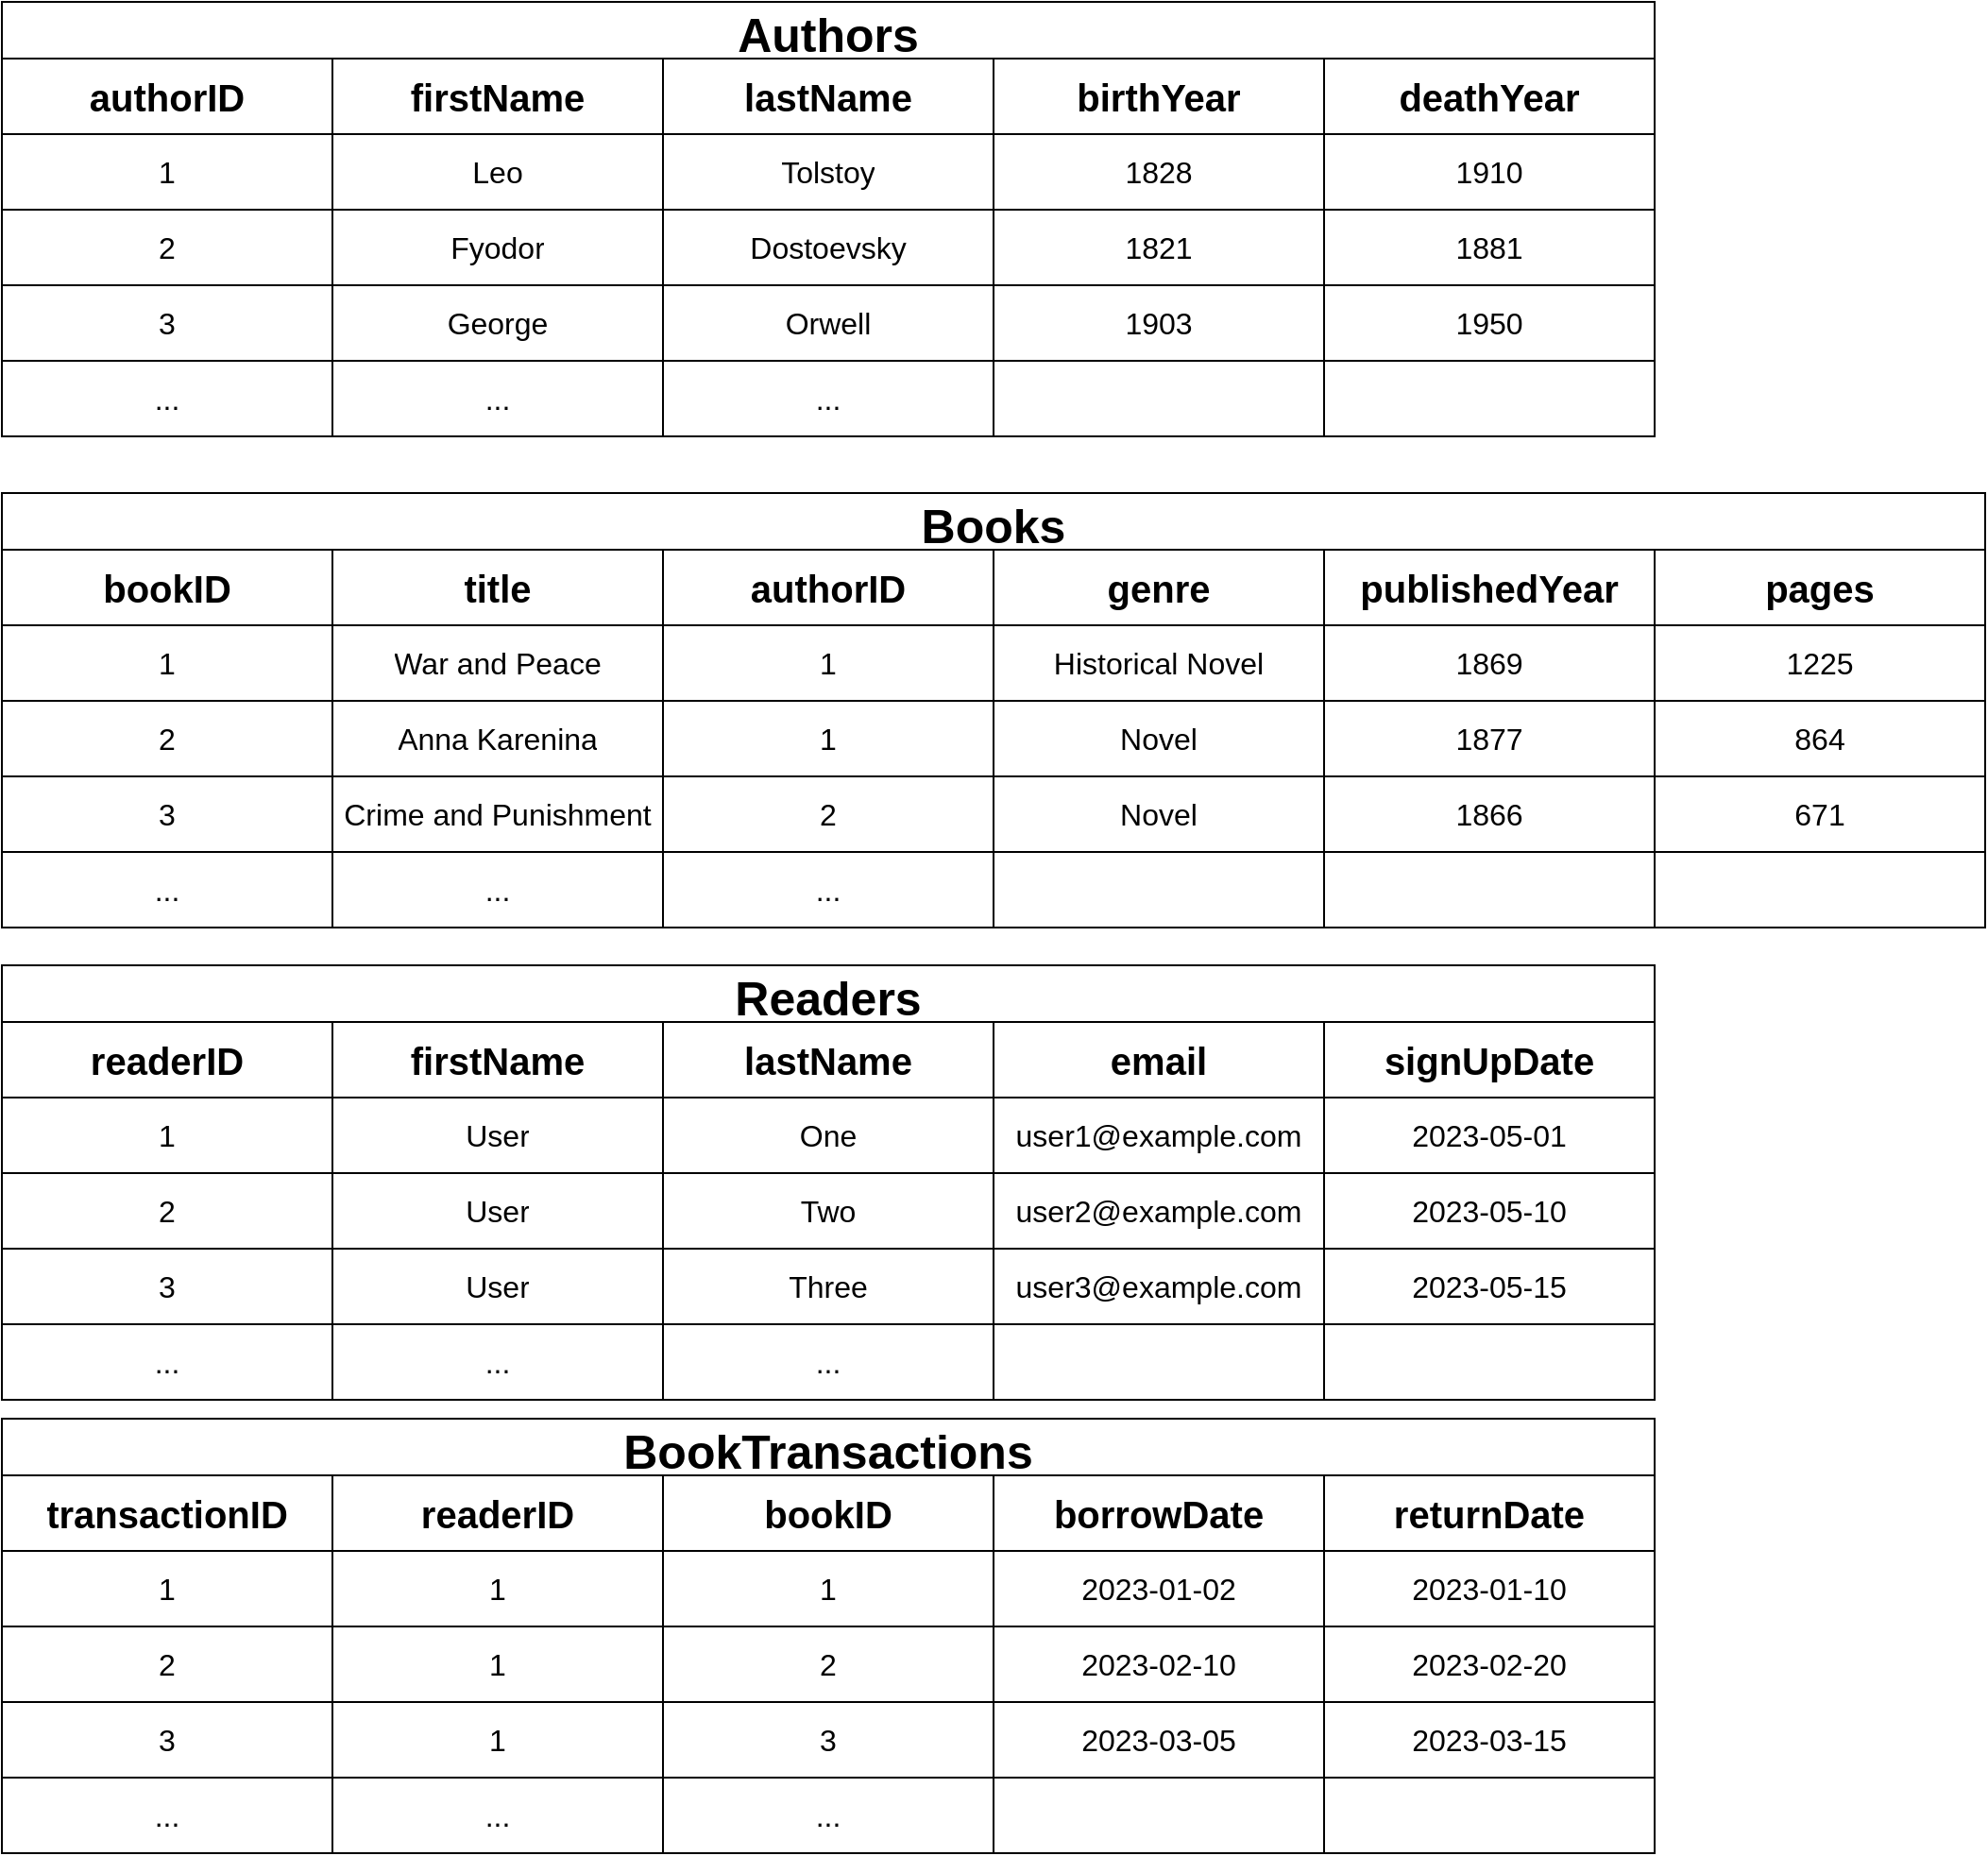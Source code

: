 <mxfile version="21.3.5" type="device">
  <diagram name="Page-1" id="K-cHxE39_oSuVvGbcCYV">
    <mxGraphModel dx="1050" dy="523" grid="1" gridSize="10" guides="1" tooltips="1" connect="1" arrows="1" fold="1" page="1" pageScale="1" pageWidth="850" pageHeight="1100" math="0" shadow="0">
      <root>
        <mxCell id="0" />
        <mxCell id="1" parent="0" />
        <mxCell id="cmNT-drWbnId-f6LWe8U-1" value="Authors" style="shape=table;startSize=30;container=1;collapsible=0;childLayout=tableLayout;strokeColor=default;fontSize=25;fontStyle=1" vertex="1" parent="1">
          <mxGeometry x="10" y="80" width="875" height="230" as="geometry" />
        </mxCell>
        <mxCell id="cmNT-drWbnId-f6LWe8U-2" value="" style="shape=tableRow;horizontal=0;startSize=0;swimlaneHead=0;swimlaneBody=0;strokeColor=inherit;top=0;left=0;bottom=0;right=0;collapsible=0;dropTarget=0;fillColor=none;points=[[0,0.5],[1,0.5]];portConstraint=eastwest;fontSize=16;" vertex="1" parent="cmNT-drWbnId-f6LWe8U-1">
          <mxGeometry y="30" width="875" height="40" as="geometry" />
        </mxCell>
        <mxCell id="cmNT-drWbnId-f6LWe8U-3" value="&lt;b&gt;&lt;font style=&quot;font-size: 20px;&quot;&gt;authorID&lt;/font&gt;&lt;/b&gt;" style="shape=partialRectangle;html=1;whiteSpace=wrap;connectable=0;strokeColor=inherit;overflow=hidden;fillColor=none;top=0;left=0;bottom=0;right=0;pointerEvents=1;fontSize=16;" vertex="1" parent="cmNT-drWbnId-f6LWe8U-2">
          <mxGeometry width="175" height="40" as="geometry">
            <mxRectangle width="175" height="40" as="alternateBounds" />
          </mxGeometry>
        </mxCell>
        <mxCell id="cmNT-drWbnId-f6LWe8U-4" value="&lt;b&gt;&lt;font style=&quot;font-size: 20px;&quot;&gt;firstName&lt;/font&gt;&lt;/b&gt;" style="shape=partialRectangle;html=1;whiteSpace=wrap;connectable=0;strokeColor=inherit;overflow=hidden;fillColor=none;top=0;left=0;bottom=0;right=0;pointerEvents=1;fontSize=16;" vertex="1" parent="cmNT-drWbnId-f6LWe8U-2">
          <mxGeometry x="175" width="175" height="40" as="geometry">
            <mxRectangle width="175" height="40" as="alternateBounds" />
          </mxGeometry>
        </mxCell>
        <mxCell id="cmNT-drWbnId-f6LWe8U-5" value="&lt;b&gt;&lt;font style=&quot;font-size: 20px;&quot;&gt;lastName&lt;/font&gt;&lt;/b&gt;" style="shape=partialRectangle;html=1;whiteSpace=wrap;connectable=0;strokeColor=inherit;overflow=hidden;fillColor=none;top=0;left=0;bottom=0;right=0;pointerEvents=1;fontSize=16;" vertex="1" parent="cmNT-drWbnId-f6LWe8U-2">
          <mxGeometry x="350" width="175" height="40" as="geometry">
            <mxRectangle width="175" height="40" as="alternateBounds" />
          </mxGeometry>
        </mxCell>
        <mxCell id="cmNT-drWbnId-f6LWe8U-27" value="&lt;font style=&quot;font-size: 20px;&quot;&gt;&lt;b&gt;birthYear&lt;/b&gt;&lt;/font&gt;" style="shape=partialRectangle;html=1;whiteSpace=wrap;connectable=0;strokeColor=inherit;overflow=hidden;fillColor=none;top=0;left=0;bottom=0;right=0;pointerEvents=1;fontSize=16;" vertex="1" parent="cmNT-drWbnId-f6LWe8U-2">
          <mxGeometry x="525" width="175" height="40" as="geometry">
            <mxRectangle width="175" height="40" as="alternateBounds" />
          </mxGeometry>
        </mxCell>
        <mxCell id="cmNT-drWbnId-f6LWe8U-32" value="&lt;font style=&quot;font-size: 20px;&quot;&gt;&lt;b&gt;deathYear&lt;/b&gt;&lt;/font&gt;" style="shape=partialRectangle;html=1;whiteSpace=wrap;connectable=0;strokeColor=inherit;overflow=hidden;fillColor=none;top=0;left=0;bottom=0;right=0;pointerEvents=1;fontSize=16;" vertex="1" parent="cmNT-drWbnId-f6LWe8U-2">
          <mxGeometry x="700" width="175" height="40" as="geometry">
            <mxRectangle width="175" height="40" as="alternateBounds" />
          </mxGeometry>
        </mxCell>
        <mxCell id="cmNT-drWbnId-f6LWe8U-6" value="" style="shape=tableRow;horizontal=0;startSize=0;swimlaneHead=0;swimlaneBody=0;strokeColor=inherit;top=0;left=0;bottom=0;right=0;collapsible=0;dropTarget=0;fillColor=none;points=[[0,0.5],[1,0.5]];portConstraint=eastwest;fontSize=16;" vertex="1" parent="cmNT-drWbnId-f6LWe8U-1">
          <mxGeometry y="70" width="875" height="40" as="geometry" />
        </mxCell>
        <mxCell id="cmNT-drWbnId-f6LWe8U-7" value="1" style="shape=partialRectangle;html=1;whiteSpace=wrap;connectable=0;strokeColor=inherit;overflow=hidden;fillColor=none;top=0;left=0;bottom=0;right=0;pointerEvents=1;fontSize=16;" vertex="1" parent="cmNT-drWbnId-f6LWe8U-6">
          <mxGeometry width="175" height="40" as="geometry">
            <mxRectangle width="175" height="40" as="alternateBounds" />
          </mxGeometry>
        </mxCell>
        <mxCell id="cmNT-drWbnId-f6LWe8U-8" value="Leo" style="shape=partialRectangle;html=1;whiteSpace=wrap;connectable=0;strokeColor=inherit;overflow=hidden;fillColor=none;top=0;left=0;bottom=0;right=0;pointerEvents=1;fontSize=16;" vertex="1" parent="cmNT-drWbnId-f6LWe8U-6">
          <mxGeometry x="175" width="175" height="40" as="geometry">
            <mxRectangle width="175" height="40" as="alternateBounds" />
          </mxGeometry>
        </mxCell>
        <mxCell id="cmNT-drWbnId-f6LWe8U-9" value="Tolstoy" style="shape=partialRectangle;html=1;whiteSpace=wrap;connectable=0;strokeColor=inherit;overflow=hidden;fillColor=none;top=0;left=0;bottom=0;right=0;pointerEvents=1;fontSize=16;" vertex="1" parent="cmNT-drWbnId-f6LWe8U-6">
          <mxGeometry x="350" width="175" height="40" as="geometry">
            <mxRectangle width="175" height="40" as="alternateBounds" />
          </mxGeometry>
        </mxCell>
        <mxCell id="cmNT-drWbnId-f6LWe8U-28" value="1828" style="shape=partialRectangle;html=1;whiteSpace=wrap;connectable=0;strokeColor=inherit;overflow=hidden;fillColor=none;top=0;left=0;bottom=0;right=0;pointerEvents=1;fontSize=16;" vertex="1" parent="cmNT-drWbnId-f6LWe8U-6">
          <mxGeometry x="525" width="175" height="40" as="geometry">
            <mxRectangle width="175" height="40" as="alternateBounds" />
          </mxGeometry>
        </mxCell>
        <mxCell id="cmNT-drWbnId-f6LWe8U-33" value="1910" style="shape=partialRectangle;html=1;whiteSpace=wrap;connectable=0;strokeColor=inherit;overflow=hidden;fillColor=none;top=0;left=0;bottom=0;right=0;pointerEvents=1;fontSize=16;" vertex="1" parent="cmNT-drWbnId-f6LWe8U-6">
          <mxGeometry x="700" width="175" height="40" as="geometry">
            <mxRectangle width="175" height="40" as="alternateBounds" />
          </mxGeometry>
        </mxCell>
        <mxCell id="cmNT-drWbnId-f6LWe8U-10" value="" style="shape=tableRow;horizontal=0;startSize=0;swimlaneHead=0;swimlaneBody=0;strokeColor=inherit;top=0;left=0;bottom=0;right=0;collapsible=0;dropTarget=0;fillColor=none;points=[[0,0.5],[1,0.5]];portConstraint=eastwest;fontSize=16;" vertex="1" parent="cmNT-drWbnId-f6LWe8U-1">
          <mxGeometry y="110" width="875" height="40" as="geometry" />
        </mxCell>
        <mxCell id="cmNT-drWbnId-f6LWe8U-11" value="2" style="shape=partialRectangle;html=1;whiteSpace=wrap;connectable=0;strokeColor=inherit;overflow=hidden;fillColor=none;top=0;left=0;bottom=0;right=0;pointerEvents=1;fontSize=16;" vertex="1" parent="cmNT-drWbnId-f6LWe8U-10">
          <mxGeometry width="175" height="40" as="geometry">
            <mxRectangle width="175" height="40" as="alternateBounds" />
          </mxGeometry>
        </mxCell>
        <mxCell id="cmNT-drWbnId-f6LWe8U-12" value="Fyodor" style="shape=partialRectangle;html=1;whiteSpace=wrap;connectable=0;strokeColor=inherit;overflow=hidden;fillColor=none;top=0;left=0;bottom=0;right=0;pointerEvents=1;fontSize=16;" vertex="1" parent="cmNT-drWbnId-f6LWe8U-10">
          <mxGeometry x="175" width="175" height="40" as="geometry">
            <mxRectangle width="175" height="40" as="alternateBounds" />
          </mxGeometry>
        </mxCell>
        <mxCell id="cmNT-drWbnId-f6LWe8U-13" value="Dostoevsky" style="shape=partialRectangle;html=1;whiteSpace=wrap;connectable=0;strokeColor=inherit;overflow=hidden;fillColor=none;top=0;left=0;bottom=0;right=0;pointerEvents=1;fontSize=16;" vertex="1" parent="cmNT-drWbnId-f6LWe8U-10">
          <mxGeometry x="350" width="175" height="40" as="geometry">
            <mxRectangle width="175" height="40" as="alternateBounds" />
          </mxGeometry>
        </mxCell>
        <mxCell id="cmNT-drWbnId-f6LWe8U-29" value="1821" style="shape=partialRectangle;html=1;whiteSpace=wrap;connectable=0;strokeColor=inherit;overflow=hidden;fillColor=none;top=0;left=0;bottom=0;right=0;pointerEvents=1;fontSize=16;" vertex="1" parent="cmNT-drWbnId-f6LWe8U-10">
          <mxGeometry x="525" width="175" height="40" as="geometry">
            <mxRectangle width="175" height="40" as="alternateBounds" />
          </mxGeometry>
        </mxCell>
        <mxCell id="cmNT-drWbnId-f6LWe8U-34" value="1881" style="shape=partialRectangle;html=1;whiteSpace=wrap;connectable=0;strokeColor=inherit;overflow=hidden;fillColor=none;top=0;left=0;bottom=0;right=0;pointerEvents=1;fontSize=16;" vertex="1" parent="cmNT-drWbnId-f6LWe8U-10">
          <mxGeometry x="700" width="175" height="40" as="geometry">
            <mxRectangle width="175" height="40" as="alternateBounds" />
          </mxGeometry>
        </mxCell>
        <mxCell id="cmNT-drWbnId-f6LWe8U-14" style="shape=tableRow;horizontal=0;startSize=0;swimlaneHead=0;swimlaneBody=0;strokeColor=inherit;top=0;left=0;bottom=0;right=0;collapsible=0;dropTarget=0;fillColor=none;points=[[0,0.5],[1,0.5]];portConstraint=eastwest;fontSize=16;" vertex="1" parent="cmNT-drWbnId-f6LWe8U-1">
          <mxGeometry y="150" width="875" height="40" as="geometry" />
        </mxCell>
        <mxCell id="cmNT-drWbnId-f6LWe8U-15" value="3" style="shape=partialRectangle;html=1;whiteSpace=wrap;connectable=0;strokeColor=inherit;overflow=hidden;fillColor=none;top=0;left=0;bottom=0;right=0;pointerEvents=1;fontSize=16;" vertex="1" parent="cmNT-drWbnId-f6LWe8U-14">
          <mxGeometry width="175" height="40" as="geometry">
            <mxRectangle width="175" height="40" as="alternateBounds" />
          </mxGeometry>
        </mxCell>
        <mxCell id="cmNT-drWbnId-f6LWe8U-16" value="George" style="shape=partialRectangle;html=1;whiteSpace=wrap;connectable=0;strokeColor=inherit;overflow=hidden;fillColor=none;top=0;left=0;bottom=0;right=0;pointerEvents=1;fontSize=16;" vertex="1" parent="cmNT-drWbnId-f6LWe8U-14">
          <mxGeometry x="175" width="175" height="40" as="geometry">
            <mxRectangle width="175" height="40" as="alternateBounds" />
          </mxGeometry>
        </mxCell>
        <mxCell id="cmNT-drWbnId-f6LWe8U-17" value="Orwell" style="shape=partialRectangle;html=1;whiteSpace=wrap;connectable=0;strokeColor=inherit;overflow=hidden;fillColor=none;top=0;left=0;bottom=0;right=0;pointerEvents=1;fontSize=16;" vertex="1" parent="cmNT-drWbnId-f6LWe8U-14">
          <mxGeometry x="350" width="175" height="40" as="geometry">
            <mxRectangle width="175" height="40" as="alternateBounds" />
          </mxGeometry>
        </mxCell>
        <mxCell id="cmNT-drWbnId-f6LWe8U-30" value="1903" style="shape=partialRectangle;html=1;whiteSpace=wrap;connectable=0;strokeColor=inherit;overflow=hidden;fillColor=none;top=0;left=0;bottom=0;right=0;pointerEvents=1;fontSize=16;" vertex="1" parent="cmNT-drWbnId-f6LWe8U-14">
          <mxGeometry x="525" width="175" height="40" as="geometry">
            <mxRectangle width="175" height="40" as="alternateBounds" />
          </mxGeometry>
        </mxCell>
        <mxCell id="cmNT-drWbnId-f6LWe8U-35" value="1950" style="shape=partialRectangle;html=1;whiteSpace=wrap;connectable=0;strokeColor=inherit;overflow=hidden;fillColor=none;top=0;left=0;bottom=0;right=0;pointerEvents=1;fontSize=16;" vertex="1" parent="cmNT-drWbnId-f6LWe8U-14">
          <mxGeometry x="700" width="175" height="40" as="geometry">
            <mxRectangle width="175" height="40" as="alternateBounds" />
          </mxGeometry>
        </mxCell>
        <mxCell id="cmNT-drWbnId-f6LWe8U-18" style="shape=tableRow;horizontal=0;startSize=0;swimlaneHead=0;swimlaneBody=0;strokeColor=inherit;top=0;left=0;bottom=0;right=0;collapsible=0;dropTarget=0;fillColor=none;points=[[0,0.5],[1,0.5]];portConstraint=eastwest;fontSize=16;" vertex="1" parent="cmNT-drWbnId-f6LWe8U-1">
          <mxGeometry y="190" width="875" height="40" as="geometry" />
        </mxCell>
        <mxCell id="cmNT-drWbnId-f6LWe8U-19" value="..." style="shape=partialRectangle;html=1;whiteSpace=wrap;connectable=0;strokeColor=inherit;overflow=hidden;fillColor=none;top=0;left=0;bottom=0;right=0;pointerEvents=1;fontSize=16;" vertex="1" parent="cmNT-drWbnId-f6LWe8U-18">
          <mxGeometry width="175" height="40" as="geometry">
            <mxRectangle width="175" height="40" as="alternateBounds" />
          </mxGeometry>
        </mxCell>
        <mxCell id="cmNT-drWbnId-f6LWe8U-20" value="..." style="shape=partialRectangle;html=1;whiteSpace=wrap;connectable=0;strokeColor=inherit;overflow=hidden;fillColor=none;top=0;left=0;bottom=0;right=0;pointerEvents=1;fontSize=16;" vertex="1" parent="cmNT-drWbnId-f6LWe8U-18">
          <mxGeometry x="175" width="175" height="40" as="geometry">
            <mxRectangle width="175" height="40" as="alternateBounds" />
          </mxGeometry>
        </mxCell>
        <mxCell id="cmNT-drWbnId-f6LWe8U-21" value="..." style="shape=partialRectangle;html=1;whiteSpace=wrap;connectable=0;strokeColor=inherit;overflow=hidden;fillColor=none;top=0;left=0;bottom=0;right=0;pointerEvents=1;fontSize=16;" vertex="1" parent="cmNT-drWbnId-f6LWe8U-18">
          <mxGeometry x="350" width="175" height="40" as="geometry">
            <mxRectangle width="175" height="40" as="alternateBounds" />
          </mxGeometry>
        </mxCell>
        <mxCell id="cmNT-drWbnId-f6LWe8U-31" style="shape=partialRectangle;html=1;whiteSpace=wrap;connectable=0;strokeColor=inherit;overflow=hidden;fillColor=none;top=0;left=0;bottom=0;right=0;pointerEvents=1;fontSize=16;" vertex="1" parent="cmNT-drWbnId-f6LWe8U-18">
          <mxGeometry x="525" width="175" height="40" as="geometry">
            <mxRectangle width="175" height="40" as="alternateBounds" />
          </mxGeometry>
        </mxCell>
        <mxCell id="cmNT-drWbnId-f6LWe8U-36" style="shape=partialRectangle;html=1;whiteSpace=wrap;connectable=0;strokeColor=inherit;overflow=hidden;fillColor=none;top=0;left=0;bottom=0;right=0;pointerEvents=1;fontSize=16;" vertex="1" parent="cmNT-drWbnId-f6LWe8U-18">
          <mxGeometry x="700" width="175" height="40" as="geometry">
            <mxRectangle width="175" height="40" as="alternateBounds" />
          </mxGeometry>
        </mxCell>
        <mxCell id="cmNT-drWbnId-f6LWe8U-37" value="Books" style="shape=table;startSize=30;container=1;collapsible=0;childLayout=tableLayout;strokeColor=default;fontSize=25;fontStyle=1" vertex="1" parent="1">
          <mxGeometry x="10" y="340" width="1050" height="230" as="geometry" />
        </mxCell>
        <mxCell id="cmNT-drWbnId-f6LWe8U-38" value="" style="shape=tableRow;horizontal=0;startSize=0;swimlaneHead=0;swimlaneBody=0;strokeColor=inherit;top=0;left=0;bottom=0;right=0;collapsible=0;dropTarget=0;fillColor=none;points=[[0,0.5],[1,0.5]];portConstraint=eastwest;fontSize=16;" vertex="1" parent="cmNT-drWbnId-f6LWe8U-37">
          <mxGeometry y="30" width="1050" height="40" as="geometry" />
        </mxCell>
        <mxCell id="cmNT-drWbnId-f6LWe8U-39" value="&lt;b&gt;&lt;font style=&quot;font-size: 20px;&quot;&gt;bookID&lt;/font&gt;&lt;/b&gt;" style="shape=partialRectangle;html=1;whiteSpace=wrap;connectable=0;strokeColor=inherit;overflow=hidden;fillColor=none;top=0;left=0;bottom=0;right=0;pointerEvents=1;fontSize=16;" vertex="1" parent="cmNT-drWbnId-f6LWe8U-38">
          <mxGeometry width="175" height="40" as="geometry">
            <mxRectangle width="175" height="40" as="alternateBounds" />
          </mxGeometry>
        </mxCell>
        <mxCell id="cmNT-drWbnId-f6LWe8U-40" value="&lt;b&gt;&lt;font style=&quot;font-size: 20px;&quot;&gt;title&lt;/font&gt;&lt;/b&gt;" style="shape=partialRectangle;html=1;whiteSpace=wrap;connectable=0;strokeColor=inherit;overflow=hidden;fillColor=none;top=0;left=0;bottom=0;right=0;pointerEvents=1;fontSize=16;" vertex="1" parent="cmNT-drWbnId-f6LWe8U-38">
          <mxGeometry x="175" width="175" height="40" as="geometry">
            <mxRectangle width="175" height="40" as="alternateBounds" />
          </mxGeometry>
        </mxCell>
        <mxCell id="cmNT-drWbnId-f6LWe8U-41" value="&lt;b&gt;&lt;font style=&quot;font-size: 20px;&quot;&gt;authorID&lt;/font&gt;&lt;/b&gt;" style="shape=partialRectangle;html=1;whiteSpace=wrap;connectable=0;strokeColor=inherit;overflow=hidden;fillColor=none;top=0;left=0;bottom=0;right=0;pointerEvents=1;fontSize=16;" vertex="1" parent="cmNT-drWbnId-f6LWe8U-38">
          <mxGeometry x="350" width="175" height="40" as="geometry">
            <mxRectangle width="175" height="40" as="alternateBounds" />
          </mxGeometry>
        </mxCell>
        <mxCell id="cmNT-drWbnId-f6LWe8U-42" value="&lt;font style=&quot;font-size: 20px;&quot;&gt;&lt;b&gt;genre&lt;/b&gt;&lt;/font&gt;" style="shape=partialRectangle;html=1;whiteSpace=wrap;connectable=0;strokeColor=inherit;overflow=hidden;fillColor=none;top=0;left=0;bottom=0;right=0;pointerEvents=1;fontSize=16;" vertex="1" parent="cmNT-drWbnId-f6LWe8U-38">
          <mxGeometry x="525" width="175" height="40" as="geometry">
            <mxRectangle width="175" height="40" as="alternateBounds" />
          </mxGeometry>
        </mxCell>
        <mxCell id="cmNT-drWbnId-f6LWe8U-43" value="&lt;font style=&quot;font-size: 20px;&quot;&gt;&lt;b&gt;publishedYear&lt;/b&gt;&lt;/font&gt;" style="shape=partialRectangle;html=1;whiteSpace=wrap;connectable=0;strokeColor=inherit;overflow=hidden;fillColor=none;top=0;left=0;bottom=0;right=0;pointerEvents=1;fontSize=16;" vertex="1" parent="cmNT-drWbnId-f6LWe8U-38">
          <mxGeometry x="700" width="175" height="40" as="geometry">
            <mxRectangle width="175" height="40" as="alternateBounds" />
          </mxGeometry>
        </mxCell>
        <mxCell id="cmNT-drWbnId-f6LWe8U-68" value="&lt;font style=&quot;font-size: 20px;&quot;&gt;&lt;b&gt;pages&lt;/b&gt;&lt;/font&gt;" style="shape=partialRectangle;html=1;whiteSpace=wrap;connectable=0;strokeColor=inherit;overflow=hidden;fillColor=none;top=0;left=0;bottom=0;right=0;pointerEvents=1;fontSize=16;" vertex="1" parent="cmNT-drWbnId-f6LWe8U-38">
          <mxGeometry x="875" width="175" height="40" as="geometry">
            <mxRectangle width="175" height="40" as="alternateBounds" />
          </mxGeometry>
        </mxCell>
        <mxCell id="cmNT-drWbnId-f6LWe8U-44" value="" style="shape=tableRow;horizontal=0;startSize=0;swimlaneHead=0;swimlaneBody=0;strokeColor=inherit;top=0;left=0;bottom=0;right=0;collapsible=0;dropTarget=0;fillColor=none;points=[[0,0.5],[1,0.5]];portConstraint=eastwest;fontSize=16;" vertex="1" parent="cmNT-drWbnId-f6LWe8U-37">
          <mxGeometry y="70" width="1050" height="40" as="geometry" />
        </mxCell>
        <mxCell id="cmNT-drWbnId-f6LWe8U-45" value="1" style="shape=partialRectangle;html=1;whiteSpace=wrap;connectable=0;strokeColor=inherit;overflow=hidden;fillColor=none;top=0;left=0;bottom=0;right=0;pointerEvents=1;fontSize=16;" vertex="1" parent="cmNT-drWbnId-f6LWe8U-44">
          <mxGeometry width="175" height="40" as="geometry">
            <mxRectangle width="175" height="40" as="alternateBounds" />
          </mxGeometry>
        </mxCell>
        <mxCell id="cmNT-drWbnId-f6LWe8U-46" value="War and Peace" style="shape=partialRectangle;html=1;whiteSpace=wrap;connectable=0;strokeColor=inherit;overflow=hidden;fillColor=none;top=0;left=0;bottom=0;right=0;pointerEvents=1;fontSize=16;" vertex="1" parent="cmNT-drWbnId-f6LWe8U-44">
          <mxGeometry x="175" width="175" height="40" as="geometry">
            <mxRectangle width="175" height="40" as="alternateBounds" />
          </mxGeometry>
        </mxCell>
        <mxCell id="cmNT-drWbnId-f6LWe8U-47" value="1" style="shape=partialRectangle;html=1;whiteSpace=wrap;connectable=0;strokeColor=inherit;overflow=hidden;fillColor=none;top=0;left=0;bottom=0;right=0;pointerEvents=1;fontSize=16;" vertex="1" parent="cmNT-drWbnId-f6LWe8U-44">
          <mxGeometry x="350" width="175" height="40" as="geometry">
            <mxRectangle width="175" height="40" as="alternateBounds" />
          </mxGeometry>
        </mxCell>
        <mxCell id="cmNT-drWbnId-f6LWe8U-48" value="Historical Novel" style="shape=partialRectangle;html=1;whiteSpace=wrap;connectable=0;strokeColor=inherit;overflow=hidden;fillColor=none;top=0;left=0;bottom=0;right=0;pointerEvents=1;fontSize=16;" vertex="1" parent="cmNT-drWbnId-f6LWe8U-44">
          <mxGeometry x="525" width="175" height="40" as="geometry">
            <mxRectangle width="175" height="40" as="alternateBounds" />
          </mxGeometry>
        </mxCell>
        <mxCell id="cmNT-drWbnId-f6LWe8U-49" value="1869" style="shape=partialRectangle;html=1;whiteSpace=wrap;connectable=0;strokeColor=inherit;overflow=hidden;fillColor=none;top=0;left=0;bottom=0;right=0;pointerEvents=1;fontSize=16;" vertex="1" parent="cmNT-drWbnId-f6LWe8U-44">
          <mxGeometry x="700" width="175" height="40" as="geometry">
            <mxRectangle width="175" height="40" as="alternateBounds" />
          </mxGeometry>
        </mxCell>
        <mxCell id="cmNT-drWbnId-f6LWe8U-69" value="1225" style="shape=partialRectangle;html=1;whiteSpace=wrap;connectable=0;strokeColor=inherit;overflow=hidden;fillColor=none;top=0;left=0;bottom=0;right=0;pointerEvents=1;fontSize=16;" vertex="1" parent="cmNT-drWbnId-f6LWe8U-44">
          <mxGeometry x="875" width="175" height="40" as="geometry">
            <mxRectangle width="175" height="40" as="alternateBounds" />
          </mxGeometry>
        </mxCell>
        <mxCell id="cmNT-drWbnId-f6LWe8U-50" value="" style="shape=tableRow;horizontal=0;startSize=0;swimlaneHead=0;swimlaneBody=0;strokeColor=inherit;top=0;left=0;bottom=0;right=0;collapsible=0;dropTarget=0;fillColor=none;points=[[0,0.5],[1,0.5]];portConstraint=eastwest;fontSize=16;" vertex="1" parent="cmNT-drWbnId-f6LWe8U-37">
          <mxGeometry y="110" width="1050" height="40" as="geometry" />
        </mxCell>
        <mxCell id="cmNT-drWbnId-f6LWe8U-51" value="2" style="shape=partialRectangle;html=1;whiteSpace=wrap;connectable=0;strokeColor=inherit;overflow=hidden;fillColor=none;top=0;left=0;bottom=0;right=0;pointerEvents=1;fontSize=16;" vertex="1" parent="cmNT-drWbnId-f6LWe8U-50">
          <mxGeometry width="175" height="40" as="geometry">
            <mxRectangle width="175" height="40" as="alternateBounds" />
          </mxGeometry>
        </mxCell>
        <mxCell id="cmNT-drWbnId-f6LWe8U-52" value="Anna Karenina" style="shape=partialRectangle;html=1;whiteSpace=wrap;connectable=0;strokeColor=inherit;overflow=hidden;fillColor=none;top=0;left=0;bottom=0;right=0;pointerEvents=1;fontSize=16;" vertex="1" parent="cmNT-drWbnId-f6LWe8U-50">
          <mxGeometry x="175" width="175" height="40" as="geometry">
            <mxRectangle width="175" height="40" as="alternateBounds" />
          </mxGeometry>
        </mxCell>
        <mxCell id="cmNT-drWbnId-f6LWe8U-53" value="1" style="shape=partialRectangle;html=1;whiteSpace=wrap;connectable=0;strokeColor=inherit;overflow=hidden;fillColor=none;top=0;left=0;bottom=0;right=0;pointerEvents=1;fontSize=16;" vertex="1" parent="cmNT-drWbnId-f6LWe8U-50">
          <mxGeometry x="350" width="175" height="40" as="geometry">
            <mxRectangle width="175" height="40" as="alternateBounds" />
          </mxGeometry>
        </mxCell>
        <mxCell id="cmNT-drWbnId-f6LWe8U-54" value="Novel" style="shape=partialRectangle;html=1;whiteSpace=wrap;connectable=0;strokeColor=inherit;overflow=hidden;fillColor=none;top=0;left=0;bottom=0;right=0;pointerEvents=1;fontSize=16;" vertex="1" parent="cmNT-drWbnId-f6LWe8U-50">
          <mxGeometry x="525" width="175" height="40" as="geometry">
            <mxRectangle width="175" height="40" as="alternateBounds" />
          </mxGeometry>
        </mxCell>
        <mxCell id="cmNT-drWbnId-f6LWe8U-55" value="1877" style="shape=partialRectangle;html=1;whiteSpace=wrap;connectable=0;strokeColor=inherit;overflow=hidden;fillColor=none;top=0;left=0;bottom=0;right=0;pointerEvents=1;fontSize=16;" vertex="1" parent="cmNT-drWbnId-f6LWe8U-50">
          <mxGeometry x="700" width="175" height="40" as="geometry">
            <mxRectangle width="175" height="40" as="alternateBounds" />
          </mxGeometry>
        </mxCell>
        <mxCell id="cmNT-drWbnId-f6LWe8U-70" value="864" style="shape=partialRectangle;html=1;whiteSpace=wrap;connectable=0;strokeColor=inherit;overflow=hidden;fillColor=none;top=0;left=0;bottom=0;right=0;pointerEvents=1;fontSize=16;" vertex="1" parent="cmNT-drWbnId-f6LWe8U-50">
          <mxGeometry x="875" width="175" height="40" as="geometry">
            <mxRectangle width="175" height="40" as="alternateBounds" />
          </mxGeometry>
        </mxCell>
        <mxCell id="cmNT-drWbnId-f6LWe8U-56" style="shape=tableRow;horizontal=0;startSize=0;swimlaneHead=0;swimlaneBody=0;strokeColor=inherit;top=0;left=0;bottom=0;right=0;collapsible=0;dropTarget=0;fillColor=none;points=[[0,0.5],[1,0.5]];portConstraint=eastwest;fontSize=16;" vertex="1" parent="cmNT-drWbnId-f6LWe8U-37">
          <mxGeometry y="150" width="1050" height="40" as="geometry" />
        </mxCell>
        <mxCell id="cmNT-drWbnId-f6LWe8U-57" value="3" style="shape=partialRectangle;html=1;whiteSpace=wrap;connectable=0;strokeColor=inherit;overflow=hidden;fillColor=none;top=0;left=0;bottom=0;right=0;pointerEvents=1;fontSize=16;" vertex="1" parent="cmNT-drWbnId-f6LWe8U-56">
          <mxGeometry width="175" height="40" as="geometry">
            <mxRectangle width="175" height="40" as="alternateBounds" />
          </mxGeometry>
        </mxCell>
        <mxCell id="cmNT-drWbnId-f6LWe8U-58" value="Crime and Punishment" style="shape=partialRectangle;html=1;whiteSpace=wrap;connectable=0;strokeColor=inherit;overflow=hidden;fillColor=none;top=0;left=0;bottom=0;right=0;pointerEvents=1;fontSize=16;" vertex="1" parent="cmNT-drWbnId-f6LWe8U-56">
          <mxGeometry x="175" width="175" height="40" as="geometry">
            <mxRectangle width="175" height="40" as="alternateBounds" />
          </mxGeometry>
        </mxCell>
        <mxCell id="cmNT-drWbnId-f6LWe8U-59" value="2" style="shape=partialRectangle;html=1;whiteSpace=wrap;connectable=0;strokeColor=inherit;overflow=hidden;fillColor=none;top=0;left=0;bottom=0;right=0;pointerEvents=1;fontSize=16;" vertex="1" parent="cmNT-drWbnId-f6LWe8U-56">
          <mxGeometry x="350" width="175" height="40" as="geometry">
            <mxRectangle width="175" height="40" as="alternateBounds" />
          </mxGeometry>
        </mxCell>
        <mxCell id="cmNT-drWbnId-f6LWe8U-60" value="Novel" style="shape=partialRectangle;html=1;whiteSpace=wrap;connectable=0;strokeColor=inherit;overflow=hidden;fillColor=none;top=0;left=0;bottom=0;right=0;pointerEvents=1;fontSize=16;" vertex="1" parent="cmNT-drWbnId-f6LWe8U-56">
          <mxGeometry x="525" width="175" height="40" as="geometry">
            <mxRectangle width="175" height="40" as="alternateBounds" />
          </mxGeometry>
        </mxCell>
        <mxCell id="cmNT-drWbnId-f6LWe8U-61" value="1866" style="shape=partialRectangle;html=1;whiteSpace=wrap;connectable=0;strokeColor=inherit;overflow=hidden;fillColor=none;top=0;left=0;bottom=0;right=0;pointerEvents=1;fontSize=16;" vertex="1" parent="cmNT-drWbnId-f6LWe8U-56">
          <mxGeometry x="700" width="175" height="40" as="geometry">
            <mxRectangle width="175" height="40" as="alternateBounds" />
          </mxGeometry>
        </mxCell>
        <mxCell id="cmNT-drWbnId-f6LWe8U-71" value="671" style="shape=partialRectangle;html=1;whiteSpace=wrap;connectable=0;strokeColor=inherit;overflow=hidden;fillColor=none;top=0;left=0;bottom=0;right=0;pointerEvents=1;fontSize=16;" vertex="1" parent="cmNT-drWbnId-f6LWe8U-56">
          <mxGeometry x="875" width="175" height="40" as="geometry">
            <mxRectangle width="175" height="40" as="alternateBounds" />
          </mxGeometry>
        </mxCell>
        <mxCell id="cmNT-drWbnId-f6LWe8U-62" style="shape=tableRow;horizontal=0;startSize=0;swimlaneHead=0;swimlaneBody=0;strokeColor=inherit;top=0;left=0;bottom=0;right=0;collapsible=0;dropTarget=0;fillColor=none;points=[[0,0.5],[1,0.5]];portConstraint=eastwest;fontSize=16;" vertex="1" parent="cmNT-drWbnId-f6LWe8U-37">
          <mxGeometry y="190" width="1050" height="40" as="geometry" />
        </mxCell>
        <mxCell id="cmNT-drWbnId-f6LWe8U-63" value="..." style="shape=partialRectangle;html=1;whiteSpace=wrap;connectable=0;strokeColor=inherit;overflow=hidden;fillColor=none;top=0;left=0;bottom=0;right=0;pointerEvents=1;fontSize=16;" vertex="1" parent="cmNT-drWbnId-f6LWe8U-62">
          <mxGeometry width="175" height="40" as="geometry">
            <mxRectangle width="175" height="40" as="alternateBounds" />
          </mxGeometry>
        </mxCell>
        <mxCell id="cmNT-drWbnId-f6LWe8U-64" value="..." style="shape=partialRectangle;html=1;whiteSpace=wrap;connectable=0;strokeColor=inherit;overflow=hidden;fillColor=none;top=0;left=0;bottom=0;right=0;pointerEvents=1;fontSize=16;" vertex="1" parent="cmNT-drWbnId-f6LWe8U-62">
          <mxGeometry x="175" width="175" height="40" as="geometry">
            <mxRectangle width="175" height="40" as="alternateBounds" />
          </mxGeometry>
        </mxCell>
        <mxCell id="cmNT-drWbnId-f6LWe8U-65" value="..." style="shape=partialRectangle;html=1;whiteSpace=wrap;connectable=0;strokeColor=inherit;overflow=hidden;fillColor=none;top=0;left=0;bottom=0;right=0;pointerEvents=1;fontSize=16;" vertex="1" parent="cmNT-drWbnId-f6LWe8U-62">
          <mxGeometry x="350" width="175" height="40" as="geometry">
            <mxRectangle width="175" height="40" as="alternateBounds" />
          </mxGeometry>
        </mxCell>
        <mxCell id="cmNT-drWbnId-f6LWe8U-66" style="shape=partialRectangle;html=1;whiteSpace=wrap;connectable=0;strokeColor=inherit;overflow=hidden;fillColor=none;top=0;left=0;bottom=0;right=0;pointerEvents=1;fontSize=16;" vertex="1" parent="cmNT-drWbnId-f6LWe8U-62">
          <mxGeometry x="525" width="175" height="40" as="geometry">
            <mxRectangle width="175" height="40" as="alternateBounds" />
          </mxGeometry>
        </mxCell>
        <mxCell id="cmNT-drWbnId-f6LWe8U-67" style="shape=partialRectangle;html=1;whiteSpace=wrap;connectable=0;strokeColor=inherit;overflow=hidden;fillColor=none;top=0;left=0;bottom=0;right=0;pointerEvents=1;fontSize=16;" vertex="1" parent="cmNT-drWbnId-f6LWe8U-62">
          <mxGeometry x="700" width="175" height="40" as="geometry">
            <mxRectangle width="175" height="40" as="alternateBounds" />
          </mxGeometry>
        </mxCell>
        <mxCell id="cmNT-drWbnId-f6LWe8U-72" style="shape=partialRectangle;html=1;whiteSpace=wrap;connectable=0;strokeColor=inherit;overflow=hidden;fillColor=none;top=0;left=0;bottom=0;right=0;pointerEvents=1;fontSize=16;" vertex="1" parent="cmNT-drWbnId-f6LWe8U-62">
          <mxGeometry x="875" width="175" height="40" as="geometry">
            <mxRectangle width="175" height="40" as="alternateBounds" />
          </mxGeometry>
        </mxCell>
        <mxCell id="cmNT-drWbnId-f6LWe8U-73" value="Readers" style="shape=table;startSize=30;container=1;collapsible=0;childLayout=tableLayout;strokeColor=default;fontSize=25;fontStyle=1" vertex="1" parent="1">
          <mxGeometry x="10" y="590" width="875" height="230" as="geometry" />
        </mxCell>
        <mxCell id="cmNT-drWbnId-f6LWe8U-74" value="" style="shape=tableRow;horizontal=0;startSize=0;swimlaneHead=0;swimlaneBody=0;strokeColor=inherit;top=0;left=0;bottom=0;right=0;collapsible=0;dropTarget=0;fillColor=none;points=[[0,0.5],[1,0.5]];portConstraint=eastwest;fontSize=16;" vertex="1" parent="cmNT-drWbnId-f6LWe8U-73">
          <mxGeometry y="30" width="875" height="40" as="geometry" />
        </mxCell>
        <mxCell id="cmNT-drWbnId-f6LWe8U-75" value="&lt;b&gt;&lt;font style=&quot;font-size: 20px;&quot;&gt;readerID&lt;/font&gt;&lt;/b&gt;" style="shape=partialRectangle;html=1;whiteSpace=wrap;connectable=0;strokeColor=inherit;overflow=hidden;fillColor=none;top=0;left=0;bottom=0;right=0;pointerEvents=1;fontSize=16;" vertex="1" parent="cmNT-drWbnId-f6LWe8U-74">
          <mxGeometry width="175" height="40" as="geometry">
            <mxRectangle width="175" height="40" as="alternateBounds" />
          </mxGeometry>
        </mxCell>
        <mxCell id="cmNT-drWbnId-f6LWe8U-76" value="&lt;b&gt;&lt;font style=&quot;font-size: 20px;&quot;&gt;firstName&lt;/font&gt;&lt;/b&gt;" style="shape=partialRectangle;html=1;whiteSpace=wrap;connectable=0;strokeColor=inherit;overflow=hidden;fillColor=none;top=0;left=0;bottom=0;right=0;pointerEvents=1;fontSize=16;" vertex="1" parent="cmNT-drWbnId-f6LWe8U-74">
          <mxGeometry x="175" width="175" height="40" as="geometry">
            <mxRectangle width="175" height="40" as="alternateBounds" />
          </mxGeometry>
        </mxCell>
        <mxCell id="cmNT-drWbnId-f6LWe8U-77" value="&lt;b&gt;&lt;font style=&quot;font-size: 20px;&quot;&gt;lastName&lt;/font&gt;&lt;/b&gt;" style="shape=partialRectangle;html=1;whiteSpace=wrap;connectable=0;strokeColor=inherit;overflow=hidden;fillColor=none;top=0;left=0;bottom=0;right=0;pointerEvents=1;fontSize=16;" vertex="1" parent="cmNT-drWbnId-f6LWe8U-74">
          <mxGeometry x="350" width="175" height="40" as="geometry">
            <mxRectangle width="175" height="40" as="alternateBounds" />
          </mxGeometry>
        </mxCell>
        <mxCell id="cmNT-drWbnId-f6LWe8U-78" value="&lt;font style=&quot;font-size: 20px;&quot;&gt;&lt;b&gt;email&lt;/b&gt;&lt;/font&gt;" style="shape=partialRectangle;html=1;whiteSpace=wrap;connectable=0;strokeColor=inherit;overflow=hidden;fillColor=none;top=0;left=0;bottom=0;right=0;pointerEvents=1;fontSize=16;" vertex="1" parent="cmNT-drWbnId-f6LWe8U-74">
          <mxGeometry x="525" width="175" height="40" as="geometry">
            <mxRectangle width="175" height="40" as="alternateBounds" />
          </mxGeometry>
        </mxCell>
        <mxCell id="cmNT-drWbnId-f6LWe8U-79" value="&lt;font style=&quot;font-size: 20px;&quot;&gt;&lt;b&gt;signUpDate&lt;/b&gt;&lt;/font&gt;" style="shape=partialRectangle;html=1;whiteSpace=wrap;connectable=0;strokeColor=inherit;overflow=hidden;fillColor=none;top=0;left=0;bottom=0;right=0;pointerEvents=1;fontSize=16;" vertex="1" parent="cmNT-drWbnId-f6LWe8U-74">
          <mxGeometry x="700" width="175" height="40" as="geometry">
            <mxRectangle width="175" height="40" as="alternateBounds" />
          </mxGeometry>
        </mxCell>
        <mxCell id="cmNT-drWbnId-f6LWe8U-80" value="" style="shape=tableRow;horizontal=0;startSize=0;swimlaneHead=0;swimlaneBody=0;strokeColor=inherit;top=0;left=0;bottom=0;right=0;collapsible=0;dropTarget=0;fillColor=none;points=[[0,0.5],[1,0.5]];portConstraint=eastwest;fontSize=16;" vertex="1" parent="cmNT-drWbnId-f6LWe8U-73">
          <mxGeometry y="70" width="875" height="40" as="geometry" />
        </mxCell>
        <mxCell id="cmNT-drWbnId-f6LWe8U-81" value="1" style="shape=partialRectangle;html=1;whiteSpace=wrap;connectable=0;strokeColor=inherit;overflow=hidden;fillColor=none;top=0;left=0;bottom=0;right=0;pointerEvents=1;fontSize=16;" vertex="1" parent="cmNT-drWbnId-f6LWe8U-80">
          <mxGeometry width="175" height="40" as="geometry">
            <mxRectangle width="175" height="40" as="alternateBounds" />
          </mxGeometry>
        </mxCell>
        <mxCell id="cmNT-drWbnId-f6LWe8U-82" value="User" style="shape=partialRectangle;html=1;whiteSpace=wrap;connectable=0;strokeColor=inherit;overflow=hidden;fillColor=none;top=0;left=0;bottom=0;right=0;pointerEvents=1;fontSize=16;" vertex="1" parent="cmNT-drWbnId-f6LWe8U-80">
          <mxGeometry x="175" width="175" height="40" as="geometry">
            <mxRectangle width="175" height="40" as="alternateBounds" />
          </mxGeometry>
        </mxCell>
        <mxCell id="cmNT-drWbnId-f6LWe8U-83" value="One" style="shape=partialRectangle;html=1;whiteSpace=wrap;connectable=0;strokeColor=inherit;overflow=hidden;fillColor=none;top=0;left=0;bottom=0;right=0;pointerEvents=1;fontSize=16;" vertex="1" parent="cmNT-drWbnId-f6LWe8U-80">
          <mxGeometry x="350" width="175" height="40" as="geometry">
            <mxRectangle width="175" height="40" as="alternateBounds" />
          </mxGeometry>
        </mxCell>
        <mxCell id="cmNT-drWbnId-f6LWe8U-84" value="user1@example.com" style="shape=partialRectangle;html=1;whiteSpace=wrap;connectable=0;strokeColor=inherit;overflow=hidden;fillColor=none;top=0;left=0;bottom=0;right=0;pointerEvents=1;fontSize=16;" vertex="1" parent="cmNT-drWbnId-f6LWe8U-80">
          <mxGeometry x="525" width="175" height="40" as="geometry">
            <mxRectangle width="175" height="40" as="alternateBounds" />
          </mxGeometry>
        </mxCell>
        <mxCell id="cmNT-drWbnId-f6LWe8U-85" value="2023-05-01" style="shape=partialRectangle;html=1;whiteSpace=wrap;connectable=0;strokeColor=inherit;overflow=hidden;fillColor=none;top=0;left=0;bottom=0;right=0;pointerEvents=1;fontSize=16;" vertex="1" parent="cmNT-drWbnId-f6LWe8U-80">
          <mxGeometry x="700" width="175" height="40" as="geometry">
            <mxRectangle width="175" height="40" as="alternateBounds" />
          </mxGeometry>
        </mxCell>
        <mxCell id="cmNT-drWbnId-f6LWe8U-86" value="" style="shape=tableRow;horizontal=0;startSize=0;swimlaneHead=0;swimlaneBody=0;strokeColor=inherit;top=0;left=0;bottom=0;right=0;collapsible=0;dropTarget=0;fillColor=none;points=[[0,0.5],[1,0.5]];portConstraint=eastwest;fontSize=16;" vertex="1" parent="cmNT-drWbnId-f6LWe8U-73">
          <mxGeometry y="110" width="875" height="40" as="geometry" />
        </mxCell>
        <mxCell id="cmNT-drWbnId-f6LWe8U-87" value="2" style="shape=partialRectangle;html=1;whiteSpace=wrap;connectable=0;strokeColor=inherit;overflow=hidden;fillColor=none;top=0;left=0;bottom=0;right=0;pointerEvents=1;fontSize=16;" vertex="1" parent="cmNT-drWbnId-f6LWe8U-86">
          <mxGeometry width="175" height="40" as="geometry">
            <mxRectangle width="175" height="40" as="alternateBounds" />
          </mxGeometry>
        </mxCell>
        <mxCell id="cmNT-drWbnId-f6LWe8U-88" value="User" style="shape=partialRectangle;html=1;whiteSpace=wrap;connectable=0;strokeColor=inherit;overflow=hidden;fillColor=none;top=0;left=0;bottom=0;right=0;pointerEvents=1;fontSize=16;" vertex="1" parent="cmNT-drWbnId-f6LWe8U-86">
          <mxGeometry x="175" width="175" height="40" as="geometry">
            <mxRectangle width="175" height="40" as="alternateBounds" />
          </mxGeometry>
        </mxCell>
        <mxCell id="cmNT-drWbnId-f6LWe8U-89" value="Two" style="shape=partialRectangle;html=1;whiteSpace=wrap;connectable=0;strokeColor=inherit;overflow=hidden;fillColor=none;top=0;left=0;bottom=0;right=0;pointerEvents=1;fontSize=16;" vertex="1" parent="cmNT-drWbnId-f6LWe8U-86">
          <mxGeometry x="350" width="175" height="40" as="geometry">
            <mxRectangle width="175" height="40" as="alternateBounds" />
          </mxGeometry>
        </mxCell>
        <mxCell id="cmNT-drWbnId-f6LWe8U-90" value="user2@example.com" style="shape=partialRectangle;html=1;whiteSpace=wrap;connectable=0;strokeColor=inherit;overflow=hidden;fillColor=none;top=0;left=0;bottom=0;right=0;pointerEvents=1;fontSize=16;" vertex="1" parent="cmNT-drWbnId-f6LWe8U-86">
          <mxGeometry x="525" width="175" height="40" as="geometry">
            <mxRectangle width="175" height="40" as="alternateBounds" />
          </mxGeometry>
        </mxCell>
        <mxCell id="cmNT-drWbnId-f6LWe8U-91" value="2023-05-10" style="shape=partialRectangle;html=1;whiteSpace=wrap;connectable=0;strokeColor=inherit;overflow=hidden;fillColor=none;top=0;left=0;bottom=0;right=0;pointerEvents=1;fontSize=16;" vertex="1" parent="cmNT-drWbnId-f6LWe8U-86">
          <mxGeometry x="700" width="175" height="40" as="geometry">
            <mxRectangle width="175" height="40" as="alternateBounds" />
          </mxGeometry>
        </mxCell>
        <mxCell id="cmNT-drWbnId-f6LWe8U-92" style="shape=tableRow;horizontal=0;startSize=0;swimlaneHead=0;swimlaneBody=0;strokeColor=inherit;top=0;left=0;bottom=0;right=0;collapsible=0;dropTarget=0;fillColor=none;points=[[0,0.5],[1,0.5]];portConstraint=eastwest;fontSize=16;" vertex="1" parent="cmNT-drWbnId-f6LWe8U-73">
          <mxGeometry y="150" width="875" height="40" as="geometry" />
        </mxCell>
        <mxCell id="cmNT-drWbnId-f6LWe8U-93" value="3" style="shape=partialRectangle;html=1;whiteSpace=wrap;connectable=0;strokeColor=inherit;overflow=hidden;fillColor=none;top=0;left=0;bottom=0;right=0;pointerEvents=1;fontSize=16;" vertex="1" parent="cmNT-drWbnId-f6LWe8U-92">
          <mxGeometry width="175" height="40" as="geometry">
            <mxRectangle width="175" height="40" as="alternateBounds" />
          </mxGeometry>
        </mxCell>
        <mxCell id="cmNT-drWbnId-f6LWe8U-94" value="User" style="shape=partialRectangle;html=1;whiteSpace=wrap;connectable=0;strokeColor=inherit;overflow=hidden;fillColor=none;top=0;left=0;bottom=0;right=0;pointerEvents=1;fontSize=16;" vertex="1" parent="cmNT-drWbnId-f6LWe8U-92">
          <mxGeometry x="175" width="175" height="40" as="geometry">
            <mxRectangle width="175" height="40" as="alternateBounds" />
          </mxGeometry>
        </mxCell>
        <mxCell id="cmNT-drWbnId-f6LWe8U-95" value="Three" style="shape=partialRectangle;html=1;whiteSpace=wrap;connectable=0;strokeColor=inherit;overflow=hidden;fillColor=none;top=0;left=0;bottom=0;right=0;pointerEvents=1;fontSize=16;" vertex="1" parent="cmNT-drWbnId-f6LWe8U-92">
          <mxGeometry x="350" width="175" height="40" as="geometry">
            <mxRectangle width="175" height="40" as="alternateBounds" />
          </mxGeometry>
        </mxCell>
        <mxCell id="cmNT-drWbnId-f6LWe8U-96" value="user3@example.com" style="shape=partialRectangle;html=1;whiteSpace=wrap;connectable=0;strokeColor=inherit;overflow=hidden;fillColor=none;top=0;left=0;bottom=0;right=0;pointerEvents=1;fontSize=16;" vertex="1" parent="cmNT-drWbnId-f6LWe8U-92">
          <mxGeometry x="525" width="175" height="40" as="geometry">
            <mxRectangle width="175" height="40" as="alternateBounds" />
          </mxGeometry>
        </mxCell>
        <mxCell id="cmNT-drWbnId-f6LWe8U-97" value="2023-05-15" style="shape=partialRectangle;html=1;whiteSpace=wrap;connectable=0;strokeColor=inherit;overflow=hidden;fillColor=none;top=0;left=0;bottom=0;right=0;pointerEvents=1;fontSize=16;" vertex="1" parent="cmNT-drWbnId-f6LWe8U-92">
          <mxGeometry x="700" width="175" height="40" as="geometry">
            <mxRectangle width="175" height="40" as="alternateBounds" />
          </mxGeometry>
        </mxCell>
        <mxCell id="cmNT-drWbnId-f6LWe8U-98" style="shape=tableRow;horizontal=0;startSize=0;swimlaneHead=0;swimlaneBody=0;strokeColor=inherit;top=0;left=0;bottom=0;right=0;collapsible=0;dropTarget=0;fillColor=none;points=[[0,0.5],[1,0.5]];portConstraint=eastwest;fontSize=16;" vertex="1" parent="cmNT-drWbnId-f6LWe8U-73">
          <mxGeometry y="190" width="875" height="40" as="geometry" />
        </mxCell>
        <mxCell id="cmNT-drWbnId-f6LWe8U-99" value="..." style="shape=partialRectangle;html=1;whiteSpace=wrap;connectable=0;strokeColor=inherit;overflow=hidden;fillColor=none;top=0;left=0;bottom=0;right=0;pointerEvents=1;fontSize=16;" vertex="1" parent="cmNT-drWbnId-f6LWe8U-98">
          <mxGeometry width="175" height="40" as="geometry">
            <mxRectangle width="175" height="40" as="alternateBounds" />
          </mxGeometry>
        </mxCell>
        <mxCell id="cmNT-drWbnId-f6LWe8U-100" value="..." style="shape=partialRectangle;html=1;whiteSpace=wrap;connectable=0;strokeColor=inherit;overflow=hidden;fillColor=none;top=0;left=0;bottom=0;right=0;pointerEvents=1;fontSize=16;" vertex="1" parent="cmNT-drWbnId-f6LWe8U-98">
          <mxGeometry x="175" width="175" height="40" as="geometry">
            <mxRectangle width="175" height="40" as="alternateBounds" />
          </mxGeometry>
        </mxCell>
        <mxCell id="cmNT-drWbnId-f6LWe8U-101" value="..." style="shape=partialRectangle;html=1;whiteSpace=wrap;connectable=0;strokeColor=inherit;overflow=hidden;fillColor=none;top=0;left=0;bottom=0;right=0;pointerEvents=1;fontSize=16;" vertex="1" parent="cmNT-drWbnId-f6LWe8U-98">
          <mxGeometry x="350" width="175" height="40" as="geometry">
            <mxRectangle width="175" height="40" as="alternateBounds" />
          </mxGeometry>
        </mxCell>
        <mxCell id="cmNT-drWbnId-f6LWe8U-102" style="shape=partialRectangle;html=1;whiteSpace=wrap;connectable=0;strokeColor=inherit;overflow=hidden;fillColor=none;top=0;left=0;bottom=0;right=0;pointerEvents=1;fontSize=16;" vertex="1" parent="cmNT-drWbnId-f6LWe8U-98">
          <mxGeometry x="525" width="175" height="40" as="geometry">
            <mxRectangle width="175" height="40" as="alternateBounds" />
          </mxGeometry>
        </mxCell>
        <mxCell id="cmNT-drWbnId-f6LWe8U-103" style="shape=partialRectangle;html=1;whiteSpace=wrap;connectable=0;strokeColor=inherit;overflow=hidden;fillColor=none;top=0;left=0;bottom=0;right=0;pointerEvents=1;fontSize=16;" vertex="1" parent="cmNT-drWbnId-f6LWe8U-98">
          <mxGeometry x="700" width="175" height="40" as="geometry">
            <mxRectangle width="175" height="40" as="alternateBounds" />
          </mxGeometry>
        </mxCell>
        <mxCell id="cmNT-drWbnId-f6LWe8U-104" value="BookTransactions" style="shape=table;startSize=30;container=1;collapsible=0;childLayout=tableLayout;strokeColor=default;fontSize=25;fontStyle=1" vertex="1" parent="1">
          <mxGeometry x="10" y="830" width="875" height="230" as="geometry" />
        </mxCell>
        <mxCell id="cmNT-drWbnId-f6LWe8U-105" value="" style="shape=tableRow;horizontal=0;startSize=0;swimlaneHead=0;swimlaneBody=0;strokeColor=inherit;top=0;left=0;bottom=0;right=0;collapsible=0;dropTarget=0;fillColor=none;points=[[0,0.5],[1,0.5]];portConstraint=eastwest;fontSize=16;" vertex="1" parent="cmNT-drWbnId-f6LWe8U-104">
          <mxGeometry y="30" width="875" height="40" as="geometry" />
        </mxCell>
        <mxCell id="cmNT-drWbnId-f6LWe8U-106" value="&lt;b&gt;&lt;font style=&quot;font-size: 20px;&quot;&gt;transactionID&lt;/font&gt;&lt;/b&gt;" style="shape=partialRectangle;html=1;whiteSpace=wrap;connectable=0;strokeColor=inherit;overflow=hidden;fillColor=none;top=0;left=0;bottom=0;right=0;pointerEvents=1;fontSize=16;" vertex="1" parent="cmNT-drWbnId-f6LWe8U-105">
          <mxGeometry width="175" height="40" as="geometry">
            <mxRectangle width="175" height="40" as="alternateBounds" />
          </mxGeometry>
        </mxCell>
        <mxCell id="cmNT-drWbnId-f6LWe8U-107" value="&lt;b&gt;&lt;font style=&quot;font-size: 20px;&quot;&gt;readerID&lt;/font&gt;&lt;/b&gt;" style="shape=partialRectangle;html=1;whiteSpace=wrap;connectable=0;strokeColor=inherit;overflow=hidden;fillColor=none;top=0;left=0;bottom=0;right=0;pointerEvents=1;fontSize=16;" vertex="1" parent="cmNT-drWbnId-f6LWe8U-105">
          <mxGeometry x="175" width="175" height="40" as="geometry">
            <mxRectangle width="175" height="40" as="alternateBounds" />
          </mxGeometry>
        </mxCell>
        <mxCell id="cmNT-drWbnId-f6LWe8U-108" value="&lt;b&gt;&lt;font style=&quot;font-size: 20px;&quot;&gt;bookID&lt;/font&gt;&lt;/b&gt;" style="shape=partialRectangle;html=1;whiteSpace=wrap;connectable=0;strokeColor=inherit;overflow=hidden;fillColor=none;top=0;left=0;bottom=0;right=0;pointerEvents=1;fontSize=16;" vertex="1" parent="cmNT-drWbnId-f6LWe8U-105">
          <mxGeometry x="350" width="175" height="40" as="geometry">
            <mxRectangle width="175" height="40" as="alternateBounds" />
          </mxGeometry>
        </mxCell>
        <mxCell id="cmNT-drWbnId-f6LWe8U-109" value="&lt;font style=&quot;font-size: 20px;&quot;&gt;&lt;b&gt;borrowDate&lt;/b&gt;&lt;/font&gt;" style="shape=partialRectangle;html=1;whiteSpace=wrap;connectable=0;strokeColor=inherit;overflow=hidden;fillColor=none;top=0;left=0;bottom=0;right=0;pointerEvents=1;fontSize=16;" vertex="1" parent="cmNT-drWbnId-f6LWe8U-105">
          <mxGeometry x="525" width="175" height="40" as="geometry">
            <mxRectangle width="175" height="40" as="alternateBounds" />
          </mxGeometry>
        </mxCell>
        <mxCell id="cmNT-drWbnId-f6LWe8U-110" value="&lt;font style=&quot;font-size: 20px;&quot;&gt;&lt;b&gt;returnDate&lt;/b&gt;&lt;/font&gt;" style="shape=partialRectangle;html=1;whiteSpace=wrap;connectable=0;strokeColor=inherit;overflow=hidden;fillColor=none;top=0;left=0;bottom=0;right=0;pointerEvents=1;fontSize=16;" vertex="1" parent="cmNT-drWbnId-f6LWe8U-105">
          <mxGeometry x="700" width="175" height="40" as="geometry">
            <mxRectangle width="175" height="40" as="alternateBounds" />
          </mxGeometry>
        </mxCell>
        <mxCell id="cmNT-drWbnId-f6LWe8U-111" value="" style="shape=tableRow;horizontal=0;startSize=0;swimlaneHead=0;swimlaneBody=0;strokeColor=inherit;top=0;left=0;bottom=0;right=0;collapsible=0;dropTarget=0;fillColor=none;points=[[0,0.5],[1,0.5]];portConstraint=eastwest;fontSize=16;" vertex="1" parent="cmNT-drWbnId-f6LWe8U-104">
          <mxGeometry y="70" width="875" height="40" as="geometry" />
        </mxCell>
        <mxCell id="cmNT-drWbnId-f6LWe8U-112" value="1" style="shape=partialRectangle;html=1;whiteSpace=wrap;connectable=0;strokeColor=inherit;overflow=hidden;fillColor=none;top=0;left=0;bottom=0;right=0;pointerEvents=1;fontSize=16;" vertex="1" parent="cmNT-drWbnId-f6LWe8U-111">
          <mxGeometry width="175" height="40" as="geometry">
            <mxRectangle width="175" height="40" as="alternateBounds" />
          </mxGeometry>
        </mxCell>
        <mxCell id="cmNT-drWbnId-f6LWe8U-113" value="1" style="shape=partialRectangle;html=1;whiteSpace=wrap;connectable=0;strokeColor=inherit;overflow=hidden;fillColor=none;top=0;left=0;bottom=0;right=0;pointerEvents=1;fontSize=16;" vertex="1" parent="cmNT-drWbnId-f6LWe8U-111">
          <mxGeometry x="175" width="175" height="40" as="geometry">
            <mxRectangle width="175" height="40" as="alternateBounds" />
          </mxGeometry>
        </mxCell>
        <mxCell id="cmNT-drWbnId-f6LWe8U-114" value="1" style="shape=partialRectangle;html=1;whiteSpace=wrap;connectable=0;strokeColor=inherit;overflow=hidden;fillColor=none;top=0;left=0;bottom=0;right=0;pointerEvents=1;fontSize=16;" vertex="1" parent="cmNT-drWbnId-f6LWe8U-111">
          <mxGeometry x="350" width="175" height="40" as="geometry">
            <mxRectangle width="175" height="40" as="alternateBounds" />
          </mxGeometry>
        </mxCell>
        <mxCell id="cmNT-drWbnId-f6LWe8U-115" value="2023-01-02" style="shape=partialRectangle;html=1;whiteSpace=wrap;connectable=0;strokeColor=inherit;overflow=hidden;fillColor=none;top=0;left=0;bottom=0;right=0;pointerEvents=1;fontSize=16;" vertex="1" parent="cmNT-drWbnId-f6LWe8U-111">
          <mxGeometry x="525" width="175" height="40" as="geometry">
            <mxRectangle width="175" height="40" as="alternateBounds" />
          </mxGeometry>
        </mxCell>
        <mxCell id="cmNT-drWbnId-f6LWe8U-116" value="2023-01-10" style="shape=partialRectangle;html=1;whiteSpace=wrap;connectable=0;strokeColor=inherit;overflow=hidden;fillColor=none;top=0;left=0;bottom=0;right=0;pointerEvents=1;fontSize=16;" vertex="1" parent="cmNT-drWbnId-f6LWe8U-111">
          <mxGeometry x="700" width="175" height="40" as="geometry">
            <mxRectangle width="175" height="40" as="alternateBounds" />
          </mxGeometry>
        </mxCell>
        <mxCell id="cmNT-drWbnId-f6LWe8U-117" value="" style="shape=tableRow;horizontal=0;startSize=0;swimlaneHead=0;swimlaneBody=0;strokeColor=inherit;top=0;left=0;bottom=0;right=0;collapsible=0;dropTarget=0;fillColor=none;points=[[0,0.5],[1,0.5]];portConstraint=eastwest;fontSize=16;" vertex="1" parent="cmNT-drWbnId-f6LWe8U-104">
          <mxGeometry y="110" width="875" height="40" as="geometry" />
        </mxCell>
        <mxCell id="cmNT-drWbnId-f6LWe8U-118" value="2" style="shape=partialRectangle;html=1;whiteSpace=wrap;connectable=0;strokeColor=inherit;overflow=hidden;fillColor=none;top=0;left=0;bottom=0;right=0;pointerEvents=1;fontSize=16;" vertex="1" parent="cmNT-drWbnId-f6LWe8U-117">
          <mxGeometry width="175" height="40" as="geometry">
            <mxRectangle width="175" height="40" as="alternateBounds" />
          </mxGeometry>
        </mxCell>
        <mxCell id="cmNT-drWbnId-f6LWe8U-119" value="1" style="shape=partialRectangle;html=1;whiteSpace=wrap;connectable=0;strokeColor=inherit;overflow=hidden;fillColor=none;top=0;left=0;bottom=0;right=0;pointerEvents=1;fontSize=16;" vertex="1" parent="cmNT-drWbnId-f6LWe8U-117">
          <mxGeometry x="175" width="175" height="40" as="geometry">
            <mxRectangle width="175" height="40" as="alternateBounds" />
          </mxGeometry>
        </mxCell>
        <mxCell id="cmNT-drWbnId-f6LWe8U-120" value="2" style="shape=partialRectangle;html=1;whiteSpace=wrap;connectable=0;strokeColor=inherit;overflow=hidden;fillColor=none;top=0;left=0;bottom=0;right=0;pointerEvents=1;fontSize=16;" vertex="1" parent="cmNT-drWbnId-f6LWe8U-117">
          <mxGeometry x="350" width="175" height="40" as="geometry">
            <mxRectangle width="175" height="40" as="alternateBounds" />
          </mxGeometry>
        </mxCell>
        <mxCell id="cmNT-drWbnId-f6LWe8U-121" value="2023-02-10" style="shape=partialRectangle;html=1;whiteSpace=wrap;connectable=0;strokeColor=inherit;overflow=hidden;fillColor=none;top=0;left=0;bottom=0;right=0;pointerEvents=1;fontSize=16;" vertex="1" parent="cmNT-drWbnId-f6LWe8U-117">
          <mxGeometry x="525" width="175" height="40" as="geometry">
            <mxRectangle width="175" height="40" as="alternateBounds" />
          </mxGeometry>
        </mxCell>
        <mxCell id="cmNT-drWbnId-f6LWe8U-122" value="2023-02-20" style="shape=partialRectangle;html=1;whiteSpace=wrap;connectable=0;strokeColor=inherit;overflow=hidden;fillColor=none;top=0;left=0;bottom=0;right=0;pointerEvents=1;fontSize=16;" vertex="1" parent="cmNT-drWbnId-f6LWe8U-117">
          <mxGeometry x="700" width="175" height="40" as="geometry">
            <mxRectangle width="175" height="40" as="alternateBounds" />
          </mxGeometry>
        </mxCell>
        <mxCell id="cmNT-drWbnId-f6LWe8U-123" style="shape=tableRow;horizontal=0;startSize=0;swimlaneHead=0;swimlaneBody=0;strokeColor=inherit;top=0;left=0;bottom=0;right=0;collapsible=0;dropTarget=0;fillColor=none;points=[[0,0.5],[1,0.5]];portConstraint=eastwest;fontSize=16;" vertex="1" parent="cmNT-drWbnId-f6LWe8U-104">
          <mxGeometry y="150" width="875" height="40" as="geometry" />
        </mxCell>
        <mxCell id="cmNT-drWbnId-f6LWe8U-124" value="3" style="shape=partialRectangle;html=1;whiteSpace=wrap;connectable=0;strokeColor=inherit;overflow=hidden;fillColor=none;top=0;left=0;bottom=0;right=0;pointerEvents=1;fontSize=16;" vertex="1" parent="cmNT-drWbnId-f6LWe8U-123">
          <mxGeometry width="175" height="40" as="geometry">
            <mxRectangle width="175" height="40" as="alternateBounds" />
          </mxGeometry>
        </mxCell>
        <mxCell id="cmNT-drWbnId-f6LWe8U-125" value="1" style="shape=partialRectangle;html=1;whiteSpace=wrap;connectable=0;strokeColor=inherit;overflow=hidden;fillColor=none;top=0;left=0;bottom=0;right=0;pointerEvents=1;fontSize=16;" vertex="1" parent="cmNT-drWbnId-f6LWe8U-123">
          <mxGeometry x="175" width="175" height="40" as="geometry">
            <mxRectangle width="175" height="40" as="alternateBounds" />
          </mxGeometry>
        </mxCell>
        <mxCell id="cmNT-drWbnId-f6LWe8U-126" value="3" style="shape=partialRectangle;html=1;whiteSpace=wrap;connectable=0;strokeColor=inherit;overflow=hidden;fillColor=none;top=0;left=0;bottom=0;right=0;pointerEvents=1;fontSize=16;" vertex="1" parent="cmNT-drWbnId-f6LWe8U-123">
          <mxGeometry x="350" width="175" height="40" as="geometry">
            <mxRectangle width="175" height="40" as="alternateBounds" />
          </mxGeometry>
        </mxCell>
        <mxCell id="cmNT-drWbnId-f6LWe8U-127" value="2023-03-05" style="shape=partialRectangle;html=1;whiteSpace=wrap;connectable=0;strokeColor=inherit;overflow=hidden;fillColor=none;top=0;left=0;bottom=0;right=0;pointerEvents=1;fontSize=16;" vertex="1" parent="cmNT-drWbnId-f6LWe8U-123">
          <mxGeometry x="525" width="175" height="40" as="geometry">
            <mxRectangle width="175" height="40" as="alternateBounds" />
          </mxGeometry>
        </mxCell>
        <mxCell id="cmNT-drWbnId-f6LWe8U-128" value="2023-03-15" style="shape=partialRectangle;html=1;whiteSpace=wrap;connectable=0;strokeColor=inherit;overflow=hidden;fillColor=none;top=0;left=0;bottom=0;right=0;pointerEvents=1;fontSize=16;" vertex="1" parent="cmNT-drWbnId-f6LWe8U-123">
          <mxGeometry x="700" width="175" height="40" as="geometry">
            <mxRectangle width="175" height="40" as="alternateBounds" />
          </mxGeometry>
        </mxCell>
        <mxCell id="cmNT-drWbnId-f6LWe8U-129" style="shape=tableRow;horizontal=0;startSize=0;swimlaneHead=0;swimlaneBody=0;strokeColor=inherit;top=0;left=0;bottom=0;right=0;collapsible=0;dropTarget=0;fillColor=none;points=[[0,0.5],[1,0.5]];portConstraint=eastwest;fontSize=16;" vertex="1" parent="cmNT-drWbnId-f6LWe8U-104">
          <mxGeometry y="190" width="875" height="40" as="geometry" />
        </mxCell>
        <mxCell id="cmNT-drWbnId-f6LWe8U-130" value="..." style="shape=partialRectangle;html=1;whiteSpace=wrap;connectable=0;strokeColor=inherit;overflow=hidden;fillColor=none;top=0;left=0;bottom=0;right=0;pointerEvents=1;fontSize=16;" vertex="1" parent="cmNT-drWbnId-f6LWe8U-129">
          <mxGeometry width="175" height="40" as="geometry">
            <mxRectangle width="175" height="40" as="alternateBounds" />
          </mxGeometry>
        </mxCell>
        <mxCell id="cmNT-drWbnId-f6LWe8U-131" value="..." style="shape=partialRectangle;html=1;whiteSpace=wrap;connectable=0;strokeColor=inherit;overflow=hidden;fillColor=none;top=0;left=0;bottom=0;right=0;pointerEvents=1;fontSize=16;" vertex="1" parent="cmNT-drWbnId-f6LWe8U-129">
          <mxGeometry x="175" width="175" height="40" as="geometry">
            <mxRectangle width="175" height="40" as="alternateBounds" />
          </mxGeometry>
        </mxCell>
        <mxCell id="cmNT-drWbnId-f6LWe8U-132" value="..." style="shape=partialRectangle;html=1;whiteSpace=wrap;connectable=0;strokeColor=inherit;overflow=hidden;fillColor=none;top=0;left=0;bottom=0;right=0;pointerEvents=1;fontSize=16;" vertex="1" parent="cmNT-drWbnId-f6LWe8U-129">
          <mxGeometry x="350" width="175" height="40" as="geometry">
            <mxRectangle width="175" height="40" as="alternateBounds" />
          </mxGeometry>
        </mxCell>
        <mxCell id="cmNT-drWbnId-f6LWe8U-133" style="shape=partialRectangle;html=1;whiteSpace=wrap;connectable=0;strokeColor=inherit;overflow=hidden;fillColor=none;top=0;left=0;bottom=0;right=0;pointerEvents=1;fontSize=16;" vertex="1" parent="cmNT-drWbnId-f6LWe8U-129">
          <mxGeometry x="525" width="175" height="40" as="geometry">
            <mxRectangle width="175" height="40" as="alternateBounds" />
          </mxGeometry>
        </mxCell>
        <mxCell id="cmNT-drWbnId-f6LWe8U-134" style="shape=partialRectangle;html=1;whiteSpace=wrap;connectable=0;strokeColor=inherit;overflow=hidden;fillColor=none;top=0;left=0;bottom=0;right=0;pointerEvents=1;fontSize=16;" vertex="1" parent="cmNT-drWbnId-f6LWe8U-129">
          <mxGeometry x="700" width="175" height="40" as="geometry">
            <mxRectangle width="175" height="40" as="alternateBounds" />
          </mxGeometry>
        </mxCell>
      </root>
    </mxGraphModel>
  </diagram>
</mxfile>
